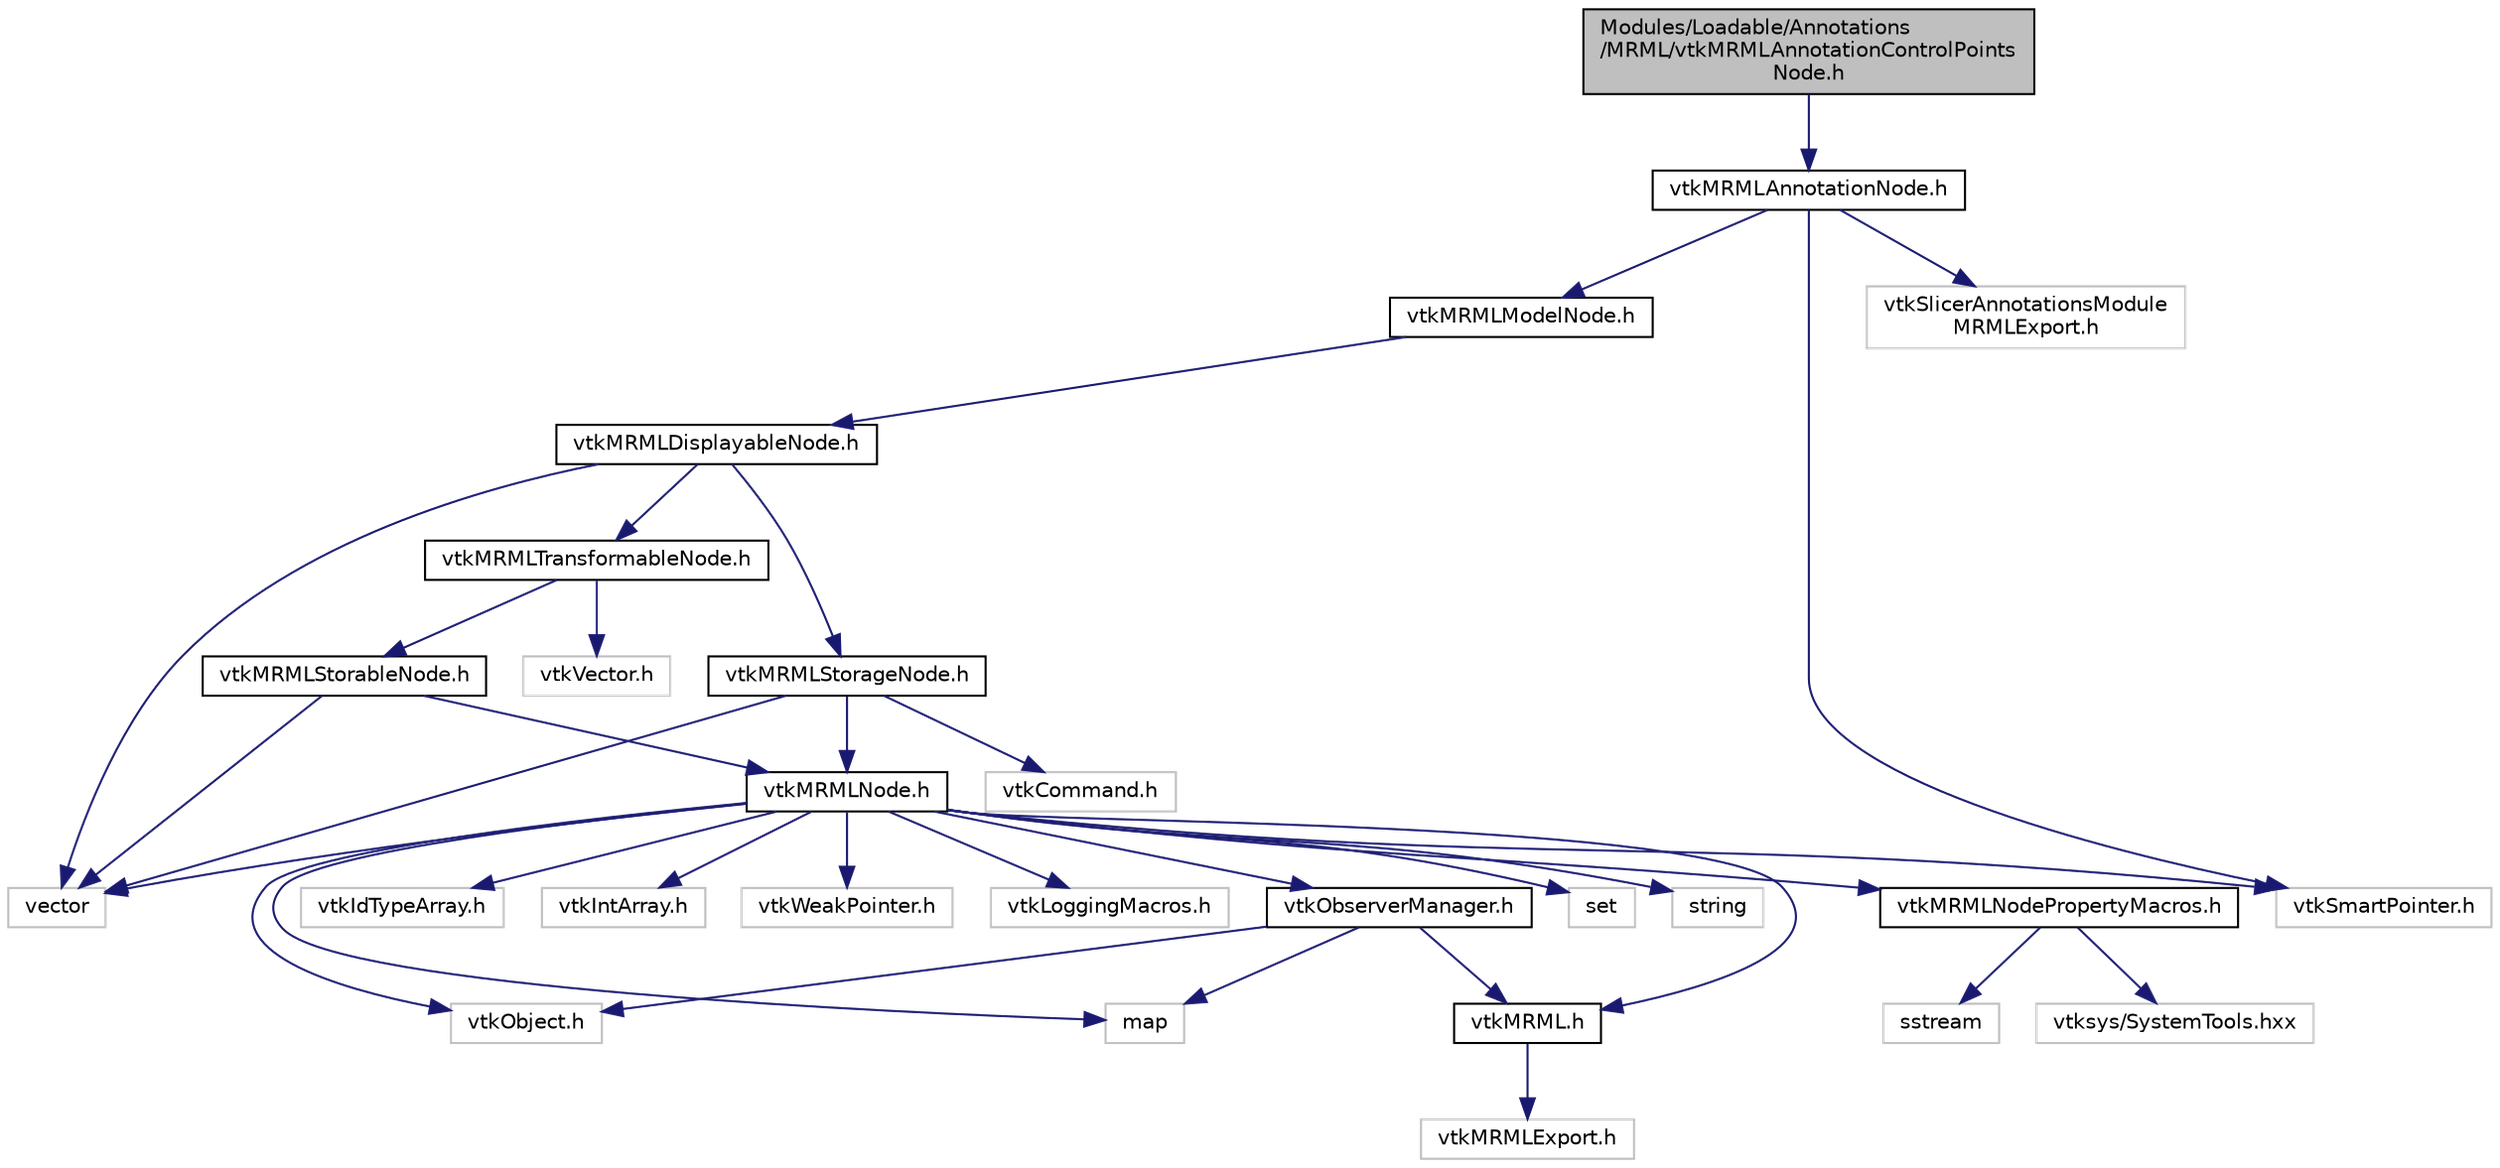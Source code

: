 digraph "Modules/Loadable/Annotations/MRML/vtkMRMLAnnotationControlPointsNode.h"
{
  bgcolor="transparent";
  edge [fontname="Helvetica",fontsize="10",labelfontname="Helvetica",labelfontsize="10"];
  node [fontname="Helvetica",fontsize="10",shape=record];
  Node0 [label="Modules/Loadable/Annotations\l/MRML/vtkMRMLAnnotationControlPoints\lNode.h",height=0.2,width=0.4,color="black", fillcolor="grey75", style="filled", fontcolor="black"];
  Node0 -> Node1 [color="midnightblue",fontsize="10",style="solid",fontname="Helvetica"];
  Node1 [label="vtkMRMLAnnotationNode.h",height=0.2,width=0.4,color="black",URL="$vtkMRMLAnnotationNode_8h.html"];
  Node1 -> Node2 [color="midnightblue",fontsize="10",style="solid",fontname="Helvetica"];
  Node2 [label="vtkMRMLModelNode.h",height=0.2,width=0.4,color="black",URL="$vtkMRMLModelNode_8h.html"];
  Node2 -> Node3 [color="midnightblue",fontsize="10",style="solid",fontname="Helvetica"];
  Node3 [label="vtkMRMLDisplayableNode.h",height=0.2,width=0.4,color="black",URL="$vtkMRMLDisplayableNode_8h.html"];
  Node3 -> Node4 [color="midnightblue",fontsize="10",style="solid",fontname="Helvetica"];
  Node4 [label="vtkMRMLStorageNode.h",height=0.2,width=0.4,color="black",URL="$vtkMRMLStorageNode_8h.html"];
  Node4 -> Node5 [color="midnightblue",fontsize="10",style="solid",fontname="Helvetica"];
  Node5 [label="vtkMRMLNode.h",height=0.2,width=0.4,color="black",URL="$vtkMRMLNode_8h.html"];
  Node5 -> Node6 [color="midnightblue",fontsize="10",style="solid",fontname="Helvetica"];
  Node6 [label="vtkMRML.h",height=0.2,width=0.4,color="black",URL="$vtkMRML_8h.html"];
  Node6 -> Node7 [color="midnightblue",fontsize="10",style="solid",fontname="Helvetica"];
  Node7 [label="vtkMRMLExport.h",height=0.2,width=0.4,color="grey75"];
  Node5 -> Node8 [color="midnightblue",fontsize="10",style="solid",fontname="Helvetica"];
  Node8 [label="vtkObserverManager.h",height=0.2,width=0.4,color="black",URL="$vtkObserverManager_8h.html"];
  Node8 -> Node6 [color="midnightblue",fontsize="10",style="solid",fontname="Helvetica"];
  Node8 -> Node9 [color="midnightblue",fontsize="10",style="solid",fontname="Helvetica"];
  Node9 [label="vtkObject.h",height=0.2,width=0.4,color="grey75"];
  Node8 -> Node10 [color="midnightblue",fontsize="10",style="solid",fontname="Helvetica"];
  Node10 [label="map",height=0.2,width=0.4,color="grey75"];
  Node5 -> Node11 [color="midnightblue",fontsize="10",style="solid",fontname="Helvetica"];
  Node11 [label="vtkIdTypeArray.h",height=0.2,width=0.4,color="grey75"];
  Node5 -> Node12 [color="midnightblue",fontsize="10",style="solid",fontname="Helvetica"];
  Node12 [label="vtkIntArray.h",height=0.2,width=0.4,color="grey75"];
  Node5 -> Node9 [color="midnightblue",fontsize="10",style="solid",fontname="Helvetica"];
  Node5 -> Node13 [color="midnightblue",fontsize="10",style="solid",fontname="Helvetica"];
  Node13 [label="vtkSmartPointer.h",height=0.2,width=0.4,color="grey75"];
  Node5 -> Node14 [color="midnightblue",fontsize="10",style="solid",fontname="Helvetica"];
  Node14 [label="vtkWeakPointer.h",height=0.2,width=0.4,color="grey75"];
  Node5 -> Node15 [color="midnightblue",fontsize="10",style="solid",fontname="Helvetica"];
  Node15 [label="vtkLoggingMacros.h",height=0.2,width=0.4,color="grey75"];
  Node5 -> Node16 [color="midnightblue",fontsize="10",style="solid",fontname="Helvetica"];
  Node16 [label="vtkMRMLNodePropertyMacros.h",height=0.2,width=0.4,color="black",URL="$vtkMRMLNodePropertyMacros_8h.html"];
  Node16 -> Node17 [color="midnightblue",fontsize="10",style="solid",fontname="Helvetica"];
  Node17 [label="sstream",height=0.2,width=0.4,color="grey75"];
  Node16 -> Node18 [color="midnightblue",fontsize="10",style="solid",fontname="Helvetica"];
  Node18 [label="vtksys/SystemTools.hxx",height=0.2,width=0.4,color="grey75"];
  Node5 -> Node10 [color="midnightblue",fontsize="10",style="solid",fontname="Helvetica"];
  Node5 -> Node19 [color="midnightblue",fontsize="10",style="solid",fontname="Helvetica"];
  Node19 [label="set",height=0.2,width=0.4,color="grey75"];
  Node5 -> Node20 [color="midnightblue",fontsize="10",style="solid",fontname="Helvetica"];
  Node20 [label="string",height=0.2,width=0.4,color="grey75"];
  Node5 -> Node21 [color="midnightblue",fontsize="10",style="solid",fontname="Helvetica"];
  Node21 [label="vector",height=0.2,width=0.4,color="grey75"];
  Node4 -> Node22 [color="midnightblue",fontsize="10",style="solid",fontname="Helvetica"];
  Node22 [label="vtkCommand.h",height=0.2,width=0.4,color="grey75"];
  Node4 -> Node21 [color="midnightblue",fontsize="10",style="solid",fontname="Helvetica"];
  Node3 -> Node23 [color="midnightblue",fontsize="10",style="solid",fontname="Helvetica"];
  Node23 [label="vtkMRMLTransformableNode.h",height=0.2,width=0.4,color="black",URL="$vtkMRMLTransformableNode_8h.html"];
  Node23 -> Node24 [color="midnightblue",fontsize="10",style="solid",fontname="Helvetica"];
  Node24 [label="vtkMRMLStorableNode.h",height=0.2,width=0.4,color="black",URL="$vtkMRMLStorableNode_8h.html"];
  Node24 -> Node5 [color="midnightblue",fontsize="10",style="solid",fontname="Helvetica"];
  Node24 -> Node21 [color="midnightblue",fontsize="10",style="solid",fontname="Helvetica"];
  Node23 -> Node25 [color="midnightblue",fontsize="10",style="solid",fontname="Helvetica"];
  Node25 [label="vtkVector.h",height=0.2,width=0.4,color="grey75"];
  Node3 -> Node21 [color="midnightblue",fontsize="10",style="solid",fontname="Helvetica"];
  Node1 -> Node26 [color="midnightblue",fontsize="10",style="solid",fontname="Helvetica"];
  Node26 [label="vtkSlicerAnnotationsModule\lMRMLExport.h",height=0.2,width=0.4,color="grey75"];
  Node1 -> Node13 [color="midnightblue",fontsize="10",style="solid",fontname="Helvetica"];
}
